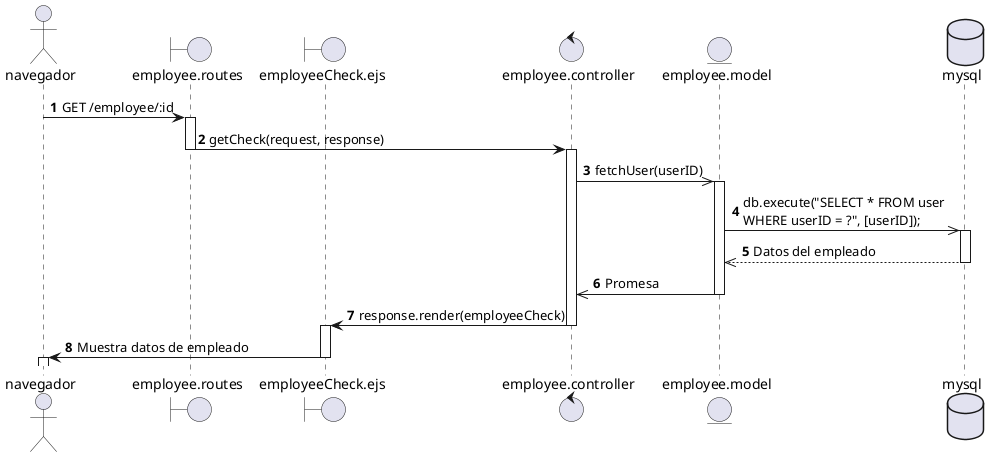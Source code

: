 @startuml CU21 - Superadmin consulta empleado.
actor navegador
boundary employee.routes
boundary employeeCheck.ejs
control employee.controller
entity employee.model
database mysql

autonumber
navegador -> employee.routes : GET /employee/:id
activate employee.routes

employee.routes -> employee.controller: getCheck(request, response)
deactivate employee.routes
activate employee.controller

employee.controller ->> employee.model: fetchUser(userID)
activate employee.model

employee.model ->> mysql: db.execute("SELECT * FROM user \nWHERE userID = ?", [userID]);
activate mysql

mysql -->> employee.model: Datos del empleado
deactivate mysql

employee.model ->> employee.controller: Promesa
deactivate employee.model

employee.controller -> employeeCheck.ejs: response.render(employeeCheck)
deactivate employee.controller
activate employeeCheck.ejs

employeeCheck.ejs -> navegador: Muestra datos de empleado
deactivate employeeCheck.ejs
activate navegador
deactivate navegador





